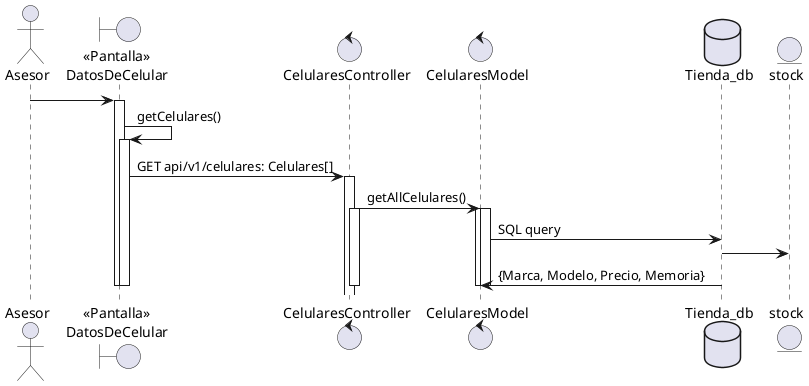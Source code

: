 @startuml
actor "Asesor" as actorAsesor
boundary "<<Pantalla>>\nDatosDeCelular" as boundryPantallaDatosDeCelular

actorAsesor -> boundryPantallaDatosDeCelular
activate boundryPantallaDatosDeCelular
    boundryPantallaDatosDeCelular -> boundryPantallaDatosDeCelular: getCelulares()
    activate boundryPantallaDatosDeCelular
        control "CelularesController" as celularesController
            control "CelularesModel" as celularesModel
            boundryPantallaDatosDeCelular -> celularesController: GET api/v1/celulares: Celulares[]
            activate celularesController
                celularesController -> celularesModel: getAllCelulares()
                activate celularesController
                    database "Tienda_db" as dbTienda
                    entity stock
                    activate celularesModel
                        activate celularesModel
                            celularesModel -> dbTienda: SQL query
                            dbTienda -> stock
                            dbTienda -> celularesModel: {Marca, Modelo, Precio, Memoria}
                        deactivate

                    deactivate
                deactivate
        deactivate
    deactivate
deactivate
@enduml
